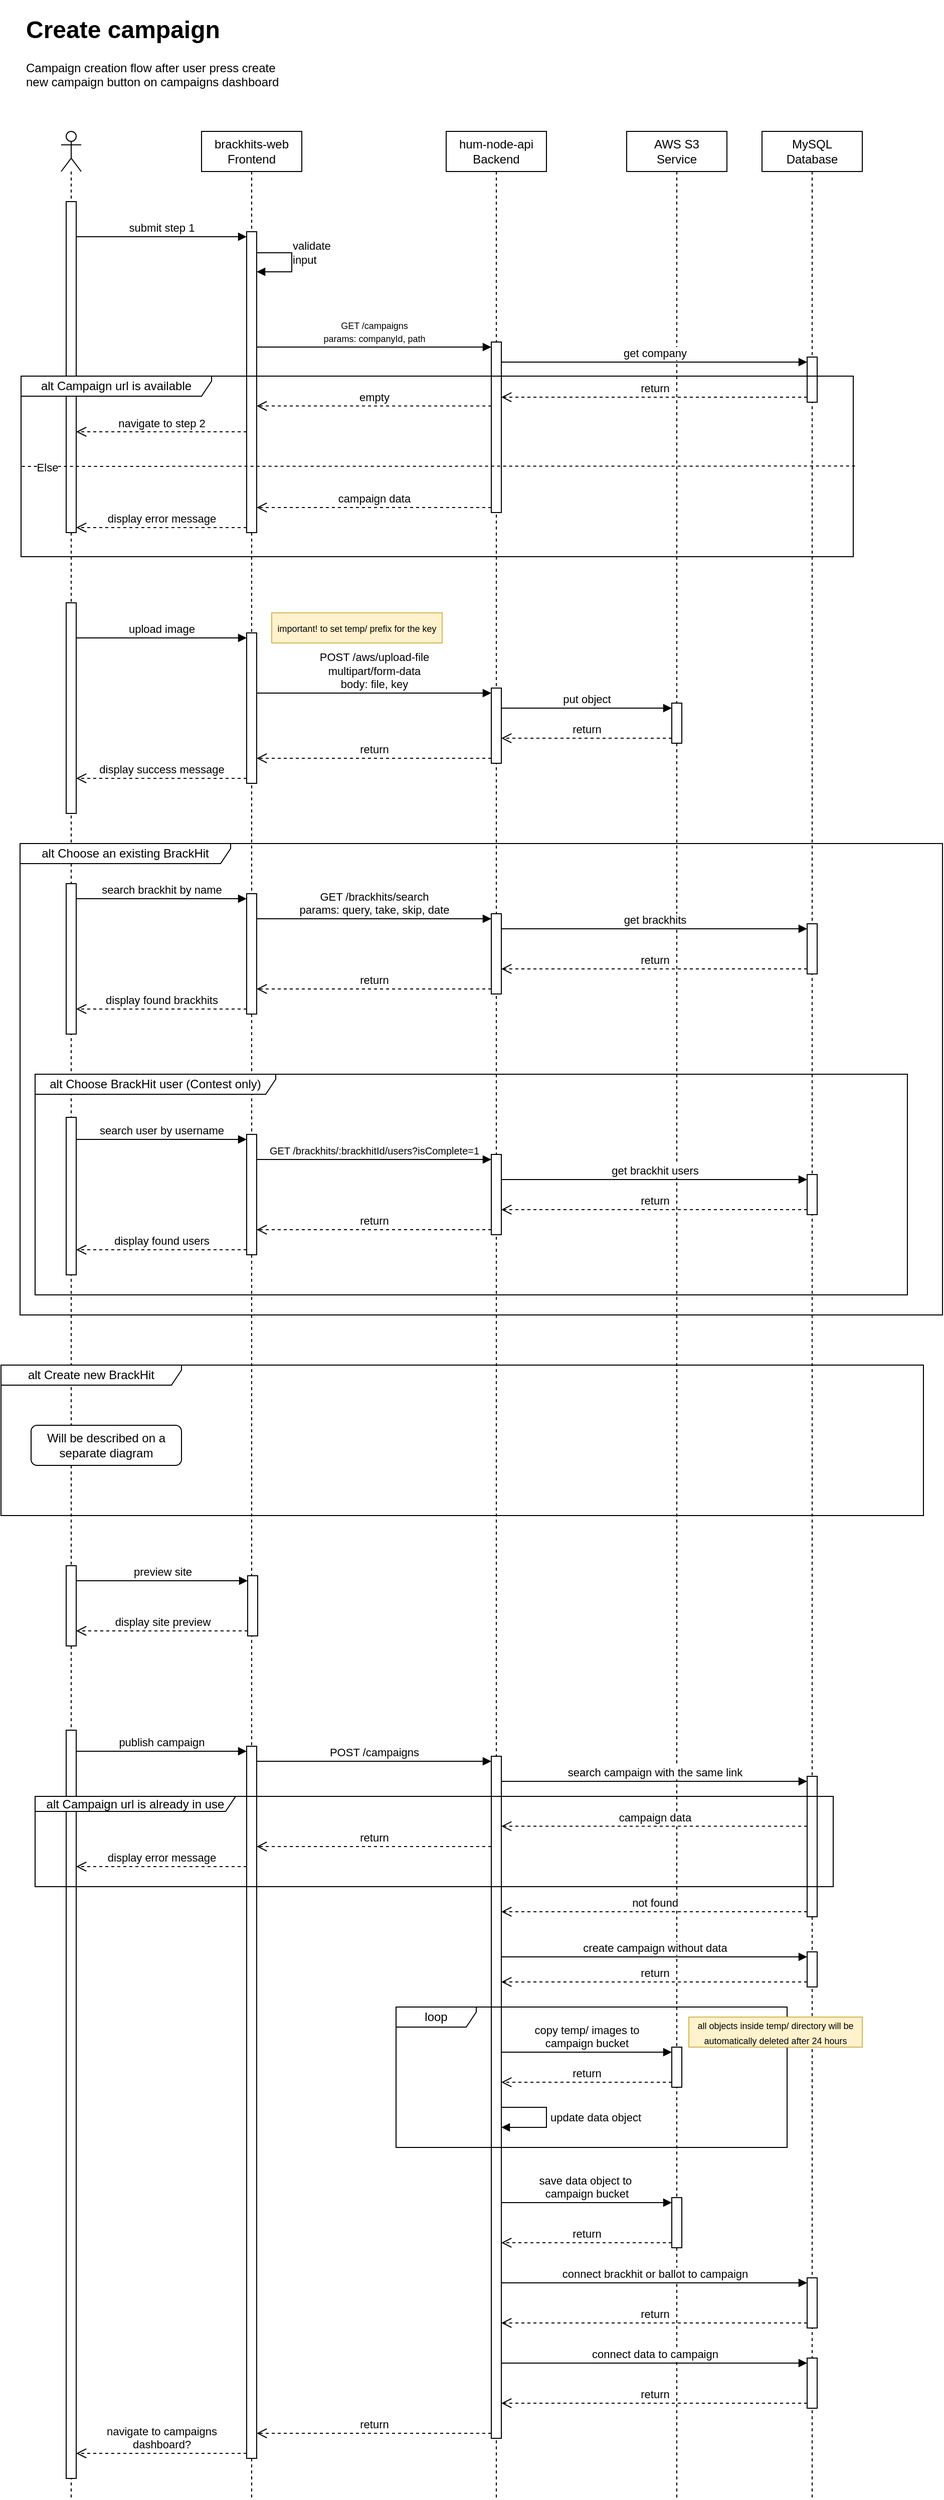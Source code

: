 <mxfile version="22.1.18" type="github">
  <diagram name="Страница — 1" id="2fHAUWZyCdi4XozQJi09">
    <mxGraphModel dx="1486" dy="783" grid="1" gridSize="10" guides="1" tooltips="1" connect="1" arrows="1" fold="1" page="1" pageScale="1" pageWidth="827" pageHeight="1169" math="0" shadow="0">
      <root>
        <mxCell id="0" />
        <mxCell id="1" parent="0" />
        <mxCell id="XQz_W-Sro0mG3QIUP-1Q-1" value="&lt;h1&gt;Create campaign&lt;/h1&gt;&lt;p&gt;Campaign creation flow after user press create new campaign button on campaigns dashboard&lt;/p&gt;" style="text;html=1;strokeColor=none;fillColor=none;spacing=5;spacingTop=-20;whiteSpace=wrap;overflow=hidden;rounded=0;" vertex="1" parent="1">
          <mxGeometry x="40" y="39" width="280" height="100" as="geometry" />
        </mxCell>
        <mxCell id="XQz_W-Sro0mG3QIUP-1Q-3" value="" style="shape=umlLifeline;perimeter=lifelinePerimeter;whiteSpace=wrap;html=1;container=1;dropTarget=0;collapsible=0;recursiveResize=0;outlineConnect=0;portConstraint=eastwest;newEdgeStyle={&quot;curved&quot;:0,&quot;rounded&quot;:0};participant=umlActor;" vertex="1" parent="1">
          <mxGeometry x="80" y="160" width="20" height="2360" as="geometry" />
        </mxCell>
        <mxCell id="XQz_W-Sro0mG3QIUP-1Q-6" value="" style="html=1;points=[[0,0,0,0,5],[0,1,0,0,-5],[1,0,0,0,5],[1,1,0,0,-5]];perimeter=orthogonalPerimeter;outlineConnect=0;targetShapes=umlLifeline;portConstraint=eastwest;newEdgeStyle={&quot;curved&quot;:0,&quot;rounded&quot;:0};" vertex="1" parent="XQz_W-Sro0mG3QIUP-1Q-3">
          <mxGeometry x="5" y="70" width="10" height="330" as="geometry" />
        </mxCell>
        <mxCell id="XQz_W-Sro0mG3QIUP-1Q-23" value="" style="html=1;points=[[0,0,0,0,5],[0,1,0,0,-5],[1,0,0,0,5],[1,1,0,0,-5]];perimeter=orthogonalPerimeter;outlineConnect=0;targetShapes=umlLifeline;portConstraint=eastwest;newEdgeStyle={&quot;curved&quot;:0,&quot;rounded&quot;:0};" vertex="1" parent="XQz_W-Sro0mG3QIUP-1Q-3">
          <mxGeometry x="5" y="470" width="10" height="210" as="geometry" />
        </mxCell>
        <mxCell id="XQz_W-Sro0mG3QIUP-1Q-50" value="" style="html=1;points=[[0,0,0,0,5],[0,1,0,0,-5],[1,0,0,0,5],[1,1,0,0,-5]];perimeter=orthogonalPerimeter;outlineConnect=0;targetShapes=umlLifeline;portConstraint=eastwest;newEdgeStyle={&quot;curved&quot;:0,&quot;rounded&quot;:0};" vertex="1" parent="XQz_W-Sro0mG3QIUP-1Q-3">
          <mxGeometry x="5" y="750" width="10" height="150" as="geometry" />
        </mxCell>
        <mxCell id="XQz_W-Sro0mG3QIUP-1Q-75" value="" style="html=1;points=[[0,0,0,0,5],[0,1,0,0,-5],[1,0,0,0,5],[1,1,0,0,-5]];perimeter=orthogonalPerimeter;outlineConnect=0;targetShapes=umlLifeline;portConstraint=eastwest;newEdgeStyle={&quot;curved&quot;:0,&quot;rounded&quot;:0};" vertex="1" parent="XQz_W-Sro0mG3QIUP-1Q-3">
          <mxGeometry x="5" y="1430" width="10" height="80" as="geometry" />
        </mxCell>
        <mxCell id="XQz_W-Sro0mG3QIUP-1Q-78" value="" style="html=1;points=[[0,0,0,0,5],[0,1,0,0,-5],[1,0,0,0,5],[1,1,0,0,-5]];perimeter=orthogonalPerimeter;outlineConnect=0;targetShapes=umlLifeline;portConstraint=eastwest;newEdgeStyle={&quot;curved&quot;:0,&quot;rounded&quot;:0};" vertex="1" parent="XQz_W-Sro0mG3QIUP-1Q-3">
          <mxGeometry x="5" y="1594" width="10" height="746" as="geometry" />
        </mxCell>
        <mxCell id="XQz_W-Sro0mG3QIUP-1Q-4" value="brackhits-web&lt;br&gt;Frontend" style="shape=umlLifeline;perimeter=lifelinePerimeter;whiteSpace=wrap;html=1;container=1;dropTarget=0;collapsible=0;recursiveResize=0;outlineConnect=0;portConstraint=eastwest;newEdgeStyle={&quot;curved&quot;:0,&quot;rounded&quot;:0};" vertex="1" parent="1">
          <mxGeometry x="220" y="160" width="100" height="2360" as="geometry" />
        </mxCell>
        <mxCell id="XQz_W-Sro0mG3QIUP-1Q-9" value="" style="html=1;points=[[0,0,0,0,5],[0,1,0,0,-5],[1,0,0,0,5],[1,1,0,0,-5]];perimeter=orthogonalPerimeter;outlineConnect=0;targetShapes=umlLifeline;portConstraint=eastwest;newEdgeStyle={&quot;curved&quot;:0,&quot;rounded&quot;:0};" vertex="1" parent="XQz_W-Sro0mG3QIUP-1Q-4">
          <mxGeometry x="45" y="100" width="10" height="300" as="geometry" />
        </mxCell>
        <mxCell id="XQz_W-Sro0mG3QIUP-1Q-13" value="validate&lt;br&gt;input" style="html=1;align=left;spacingLeft=2;endArrow=block;rounded=0;edgeStyle=orthogonalEdgeStyle;curved=0;rounded=0;exitX=0.995;exitY=0.151;exitDx=0;exitDy=0;exitPerimeter=0;" edge="1" target="XQz_W-Sro0mG3QIUP-1Q-9" parent="XQz_W-Sro0mG3QIUP-1Q-4" source="XQz_W-Sro0mG3QIUP-1Q-9">
          <mxGeometry relative="1" as="geometry">
            <mxPoint x="60" y="120" as="sourcePoint" />
            <Array as="points">
              <mxPoint x="90" y="121" />
              <mxPoint x="90" y="140" />
            </Array>
            <mxPoint x="65.0" y="150" as="targetPoint" />
          </mxGeometry>
        </mxCell>
        <mxCell id="XQz_W-Sro0mG3QIUP-1Q-24" value="" style="html=1;points=[[0,0,0,0,5],[0,1,0,0,-5],[1,0,0,0,5],[1,1,0,0,-5]];perimeter=orthogonalPerimeter;outlineConnect=0;targetShapes=umlLifeline;portConstraint=eastwest;newEdgeStyle={&quot;curved&quot;:0,&quot;rounded&quot;:0};" vertex="1" parent="XQz_W-Sro0mG3QIUP-1Q-4">
          <mxGeometry x="45" y="500" width="10" height="150" as="geometry" />
        </mxCell>
        <mxCell id="XQz_W-Sro0mG3QIUP-1Q-47" value="" style="html=1;points=[[0,0,0,0,5],[0,1,0,0,-5],[1,0,0,0,5],[1,1,0,0,-5]];perimeter=orthogonalPerimeter;outlineConnect=0;targetShapes=umlLifeline;portConstraint=eastwest;newEdgeStyle={&quot;curved&quot;:0,&quot;rounded&quot;:0};" vertex="1" parent="XQz_W-Sro0mG3QIUP-1Q-4">
          <mxGeometry x="45" y="760" width="10" height="120" as="geometry" />
        </mxCell>
        <mxCell id="XQz_W-Sro0mG3QIUP-1Q-72" value="" style="html=1;points=[[0,0,0,0,5],[0,1,0,0,-5],[1,0,0,0,5],[1,1,0,0,-5]];perimeter=orthogonalPerimeter;outlineConnect=0;targetShapes=umlLifeline;portConstraint=eastwest;newEdgeStyle={&quot;curved&quot;:0,&quot;rounded&quot;:0};" vertex="1" parent="XQz_W-Sro0mG3QIUP-1Q-4">
          <mxGeometry x="46" y="1440" width="10" height="60" as="geometry" />
        </mxCell>
        <mxCell id="XQz_W-Sro0mG3QIUP-1Q-79" value="" style="html=1;points=[[0,0,0,0,5],[0,1,0,0,-5],[1,0,0,0,5],[1,1,0,0,-5]];perimeter=orthogonalPerimeter;outlineConnect=0;targetShapes=umlLifeline;portConstraint=eastwest;newEdgeStyle={&quot;curved&quot;:0,&quot;rounded&quot;:0};" vertex="1" parent="XQz_W-Sro0mG3QIUP-1Q-4">
          <mxGeometry x="45" y="1610" width="10" height="710" as="geometry" />
        </mxCell>
        <mxCell id="XQz_W-Sro0mG3QIUP-1Q-5" value="hum-node-api&lt;br&gt;Backend" style="shape=umlLifeline;perimeter=lifelinePerimeter;whiteSpace=wrap;html=1;container=1;dropTarget=0;collapsible=0;recursiveResize=0;outlineConnect=0;portConstraint=eastwest;newEdgeStyle={&quot;curved&quot;:0,&quot;rounded&quot;:0};" vertex="1" parent="1">
          <mxGeometry x="464" y="160" width="100" height="2360" as="geometry" />
        </mxCell>
        <mxCell id="XQz_W-Sro0mG3QIUP-1Q-14" value="" style="html=1;points=[[0,0,0,0,5],[0,1,0,0,-5],[1,0,0,0,5],[1,1,0,0,-5]];perimeter=orthogonalPerimeter;outlineConnect=0;targetShapes=umlLifeline;portConstraint=eastwest;newEdgeStyle={&quot;curved&quot;:0,&quot;rounded&quot;:0};" vertex="1" parent="XQz_W-Sro0mG3QIUP-1Q-5">
          <mxGeometry x="45" y="210" width="10" height="170" as="geometry" />
        </mxCell>
        <mxCell id="XQz_W-Sro0mG3QIUP-1Q-27" value="" style="html=1;points=[[0,0,0,0,5],[0,1,0,0,-5],[1,0,0,0,5],[1,1,0,0,-5]];perimeter=orthogonalPerimeter;outlineConnect=0;targetShapes=umlLifeline;portConstraint=eastwest;newEdgeStyle={&quot;curved&quot;:0,&quot;rounded&quot;:0};" vertex="1" parent="XQz_W-Sro0mG3QIUP-1Q-5">
          <mxGeometry x="45" y="555" width="10" height="75" as="geometry" />
        </mxCell>
        <mxCell id="XQz_W-Sro0mG3QIUP-1Q-64" value="" style="html=1;points=[[0,0,0,0,5],[0,1,0,0,-5],[1,0,0,0,5],[1,1,0,0,-5]];perimeter=orthogonalPerimeter;outlineConnect=0;targetShapes=umlLifeline;portConstraint=eastwest;newEdgeStyle={&quot;curved&quot;:0,&quot;rounded&quot;:0};" vertex="1" parent="XQz_W-Sro0mG3QIUP-1Q-5">
          <mxGeometry x="45" y="1020" width="10" height="80" as="geometry" />
        </mxCell>
        <mxCell id="XQz_W-Sro0mG3QIUP-1Q-82" value="" style="html=1;points=[[0,0,0,0,5],[0,1,0,0,-5],[1,0,0,0,5],[1,1,0,0,-5]];perimeter=orthogonalPerimeter;outlineConnect=0;targetShapes=umlLifeline;portConstraint=eastwest;newEdgeStyle={&quot;curved&quot;:0,&quot;rounded&quot;:0};" vertex="1" parent="XQz_W-Sro0mG3QIUP-1Q-5">
          <mxGeometry x="45" y="1620" width="10" height="680" as="geometry" />
        </mxCell>
        <mxCell id="XQz_W-Sro0mG3QIUP-1Q-104" value="update data object" style="html=1;align=left;spacingLeft=2;endArrow=block;rounded=0;edgeStyle=orthogonalEdgeStyle;curved=0;rounded=0;" edge="1" target="XQz_W-Sro0mG3QIUP-1Q-82" parent="XQz_W-Sro0mG3QIUP-1Q-5" source="XQz_W-Sro0mG3QIUP-1Q-82">
          <mxGeometry relative="1" as="geometry">
            <mxPoint x="70" y="1970" as="sourcePoint" />
            <Array as="points">
              <mxPoint x="100" y="1970" />
              <mxPoint x="100" y="1990" />
            </Array>
            <mxPoint x="75" y="2000" as="targetPoint" />
          </mxGeometry>
        </mxCell>
        <mxCell id="XQz_W-Sro0mG3QIUP-1Q-10" value="submit step 1" style="html=1;verticalAlign=bottom;endArrow=block;curved=0;rounded=0;entryX=0;entryY=0;entryDx=0;entryDy=5;" edge="1" target="XQz_W-Sro0mG3QIUP-1Q-9" parent="1" source="XQz_W-Sro0mG3QIUP-1Q-6">
          <mxGeometry relative="1" as="geometry">
            <mxPoint x="195" y="295" as="sourcePoint" />
          </mxGeometry>
        </mxCell>
        <mxCell id="XQz_W-Sro0mG3QIUP-1Q-11" value="display error message" style="html=1;verticalAlign=bottom;endArrow=open;dashed=1;endSize=8;curved=0;rounded=0;exitX=0;exitY=1;exitDx=0;exitDy=-5;" edge="1" source="XQz_W-Sro0mG3QIUP-1Q-9" parent="1" target="XQz_W-Sro0mG3QIUP-1Q-6">
          <mxGeometry relative="1" as="geometry">
            <mxPoint x="195" y="365" as="targetPoint" />
          </mxGeometry>
        </mxCell>
        <mxCell id="XQz_W-Sro0mG3QIUP-1Q-15" value="&lt;font style=&quot;font-size: 9px;&quot;&gt;GET /campaigns&lt;br&gt;params: companyId, path&lt;br&gt;&lt;/font&gt;" style="html=1;verticalAlign=bottom;endArrow=block;curved=0;rounded=0;entryX=0;entryY=0;entryDx=0;entryDy=5;" edge="1" target="XQz_W-Sro0mG3QIUP-1Q-14" parent="1" source="XQz_W-Sro0mG3QIUP-1Q-9">
          <mxGeometry relative="1" as="geometry">
            <mxPoint x="389" y="325" as="sourcePoint" />
          </mxGeometry>
        </mxCell>
        <mxCell id="XQz_W-Sro0mG3QIUP-1Q-16" value="campaign data" style="html=1;verticalAlign=bottom;endArrow=open;dashed=1;endSize=8;curved=0;rounded=0;exitX=0;exitY=1;exitDx=0;exitDy=-5;" edge="1" source="XQz_W-Sro0mG3QIUP-1Q-14" parent="1" target="XQz_W-Sro0mG3QIUP-1Q-9">
          <mxGeometry relative="1" as="geometry">
            <mxPoint x="389" y="395" as="targetPoint" />
          </mxGeometry>
        </mxCell>
        <mxCell id="XQz_W-Sro0mG3QIUP-1Q-19" value="empty" style="html=1;verticalAlign=bottom;endArrow=open;dashed=1;endSize=8;curved=0;rounded=0;exitX=0.008;exitY=0.375;exitDx=0;exitDy=0;exitPerimeter=0;" edge="1" parent="1" source="XQz_W-Sro0mG3QIUP-1Q-14" target="XQz_W-Sro0mG3QIUP-1Q-9">
          <mxGeometry relative="1" as="geometry">
            <mxPoint x="414" y="430" as="sourcePoint" />
            <mxPoint x="329" y="430" as="targetPoint" />
          </mxGeometry>
        </mxCell>
        <mxCell id="XQz_W-Sro0mG3QIUP-1Q-22" value="navigate to step 2" style="html=1;verticalAlign=bottom;endArrow=open;dashed=1;endSize=8;curved=0;rounded=0;exitX=0.005;exitY=0.665;exitDx=0;exitDy=0;exitPerimeter=0;" edge="1" parent="1" source="XQz_W-Sro0mG3QIUP-1Q-9" target="XQz_W-Sro0mG3QIUP-1Q-6">
          <mxGeometry relative="1" as="geometry">
            <mxPoint x="260" y="550" as="sourcePoint" />
            <mxPoint x="180" y="550" as="targetPoint" />
          </mxGeometry>
        </mxCell>
        <mxCell id="XQz_W-Sro0mG3QIUP-1Q-25" value="upload image" style="html=1;verticalAlign=bottom;endArrow=block;curved=0;rounded=0;entryX=0;entryY=0;entryDx=0;entryDy=5;" edge="1" target="XQz_W-Sro0mG3QIUP-1Q-24" parent="1" source="XQz_W-Sro0mG3QIUP-1Q-23">
          <mxGeometry relative="1" as="geometry">
            <mxPoint x="195" y="655" as="sourcePoint" />
          </mxGeometry>
        </mxCell>
        <mxCell id="XQz_W-Sro0mG3QIUP-1Q-26" value="display success message" style="html=1;verticalAlign=bottom;endArrow=open;dashed=1;endSize=8;curved=0;rounded=0;exitX=0;exitY=1;exitDx=0;exitDy=-5;" edge="1" source="XQz_W-Sro0mG3QIUP-1Q-24" parent="1" target="XQz_W-Sro0mG3QIUP-1Q-23">
          <mxGeometry relative="1" as="geometry">
            <mxPoint x="120" y="730" as="targetPoint" />
          </mxGeometry>
        </mxCell>
        <mxCell id="XQz_W-Sro0mG3QIUP-1Q-30" value="&lt;font style=&quot;font-size: 9px;&quot;&gt;important! to set temp/ prefix for the key&lt;/font&gt;" style="text;html=1;strokeColor=#d6b656;fillColor=#fff2cc;align=center;verticalAlign=middle;whiteSpace=wrap;rounded=0;" vertex="1" parent="1">
          <mxGeometry x="290" y="640" width="170" height="30" as="geometry" />
        </mxCell>
        <mxCell id="XQz_W-Sro0mG3QIUP-1Q-29" value="return" style="html=1;verticalAlign=bottom;endArrow=open;dashed=1;endSize=8;curved=0;rounded=0;exitX=0;exitY=1;exitDx=0;exitDy=-5;" edge="1" source="XQz_W-Sro0mG3QIUP-1Q-27" parent="1" target="XQz_W-Sro0mG3QIUP-1Q-24">
          <mxGeometry relative="1" as="geometry">
            <mxPoint x="394" y="755" as="targetPoint" />
          </mxGeometry>
        </mxCell>
        <mxCell id="XQz_W-Sro0mG3QIUP-1Q-28" value="POST /aws/upload-file&lt;br&gt;multipart/form-data&lt;br&gt;body: file, key" style="html=1;verticalAlign=bottom;endArrow=block;curved=0;rounded=0;entryX=0;entryY=0;entryDx=0;entryDy=5;" edge="1" target="XQz_W-Sro0mG3QIUP-1Q-27" parent="1" source="XQz_W-Sro0mG3QIUP-1Q-24">
          <mxGeometry x="-0.002" relative="1" as="geometry">
            <mxPoint x="275" y="685" as="sourcePoint" />
            <mxPoint as="offset" />
          </mxGeometry>
        </mxCell>
        <mxCell id="XQz_W-Sro0mG3QIUP-1Q-31" value="AWS S3&lt;br&gt;Service" style="shape=umlLifeline;perimeter=lifelinePerimeter;whiteSpace=wrap;html=1;container=1;dropTarget=0;collapsible=0;recursiveResize=0;outlineConnect=0;portConstraint=eastwest;newEdgeStyle={&quot;curved&quot;:0,&quot;rounded&quot;:0};" vertex="1" parent="1">
          <mxGeometry x="644" y="160" width="100" height="2360" as="geometry" />
        </mxCell>
        <mxCell id="XQz_W-Sro0mG3QIUP-1Q-42" value="" style="html=1;points=[[0,0,0,0,5],[0,1,0,0,-5],[1,0,0,0,5],[1,1,0,0,-5]];perimeter=orthogonalPerimeter;outlineConnect=0;targetShapes=umlLifeline;portConstraint=eastwest;newEdgeStyle={&quot;curved&quot;:0,&quot;rounded&quot;:0};" vertex="1" parent="XQz_W-Sro0mG3QIUP-1Q-31">
          <mxGeometry x="45" y="570" width="10" height="40" as="geometry" />
        </mxCell>
        <mxCell id="XQz_W-Sro0mG3QIUP-1Q-100" value="" style="html=1;points=[[0,0,0,0,5],[0,1,0,0,-5],[1,0,0,0,5],[1,1,0,0,-5]];perimeter=orthogonalPerimeter;outlineConnect=0;targetShapes=umlLifeline;portConstraint=eastwest;newEdgeStyle={&quot;curved&quot;:0,&quot;rounded&quot;:0};" vertex="1" parent="XQz_W-Sro0mG3QIUP-1Q-31">
          <mxGeometry x="45" y="1910" width="10" height="40" as="geometry" />
        </mxCell>
        <mxCell id="XQz_W-Sro0mG3QIUP-1Q-105" value="" style="html=1;points=[[0,0,0,0,5],[0,1,0,0,-5],[1,0,0,0,5],[1,1,0,0,-5]];perimeter=orthogonalPerimeter;outlineConnect=0;targetShapes=umlLifeline;portConstraint=eastwest;newEdgeStyle={&quot;curved&quot;:0,&quot;rounded&quot;:0};" vertex="1" parent="XQz_W-Sro0mG3QIUP-1Q-31">
          <mxGeometry x="45" y="2060" width="10" height="50" as="geometry" />
        </mxCell>
        <mxCell id="XQz_W-Sro0mG3QIUP-1Q-37" value="MySQL&lt;br&gt;Database" style="shape=umlLifeline;perimeter=lifelinePerimeter;whiteSpace=wrap;html=1;container=1;dropTarget=0;collapsible=0;recursiveResize=0;outlineConnect=0;portConstraint=eastwest;newEdgeStyle={&quot;curved&quot;:0,&quot;rounded&quot;:0};" vertex="1" parent="1">
          <mxGeometry x="779" y="160" width="100" height="2360" as="geometry" />
        </mxCell>
        <mxCell id="XQz_W-Sro0mG3QIUP-1Q-39" value="" style="html=1;points=[[0,0,0,0,5],[0,1,0,0,-5],[1,0,0,0,5],[1,1,0,0,-5]];perimeter=orthogonalPerimeter;outlineConnect=0;targetShapes=umlLifeline;portConstraint=eastwest;newEdgeStyle={&quot;curved&quot;:0,&quot;rounded&quot;:0};" vertex="1" parent="XQz_W-Sro0mG3QIUP-1Q-37">
          <mxGeometry x="45" y="225" width="10" height="45" as="geometry" />
        </mxCell>
        <mxCell id="XQz_W-Sro0mG3QIUP-1Q-67" value="" style="html=1;points=[[0,0,0,0,5],[0,1,0,0,-5],[1,0,0,0,5],[1,1,0,0,-5]];perimeter=orthogonalPerimeter;outlineConnect=0;targetShapes=umlLifeline;portConstraint=eastwest;newEdgeStyle={&quot;curved&quot;:0,&quot;rounded&quot;:0};" vertex="1" parent="XQz_W-Sro0mG3QIUP-1Q-37">
          <mxGeometry x="45" y="1040" width="10" height="40" as="geometry" />
        </mxCell>
        <mxCell id="XQz_W-Sro0mG3QIUP-1Q-68" value="get brackhit users" style="html=1;verticalAlign=bottom;endArrow=block;curved=0;rounded=0;entryX=0;entryY=0;entryDx=0;entryDy=5;" edge="1" target="XQz_W-Sro0mG3QIUP-1Q-67" parent="XQz_W-Sro0mG3QIUP-1Q-37">
          <mxGeometry relative="1" as="geometry">
            <mxPoint x="-260" y="1045" as="sourcePoint" />
          </mxGeometry>
        </mxCell>
        <mxCell id="XQz_W-Sro0mG3QIUP-1Q-88" value="" style="html=1;points=[[0,0,0,0,5],[0,1,0,0,-5],[1,0,0,0,5],[1,1,0,0,-5]];perimeter=orthogonalPerimeter;outlineConnect=0;targetShapes=umlLifeline;portConstraint=eastwest;newEdgeStyle={&quot;curved&quot;:0,&quot;rounded&quot;:0};" vertex="1" parent="XQz_W-Sro0mG3QIUP-1Q-37">
          <mxGeometry x="45" y="1640" width="10" height="140" as="geometry" />
        </mxCell>
        <mxCell id="XQz_W-Sro0mG3QIUP-1Q-96" value="" style="html=1;points=[[0,0,0,0,5],[0,1,0,0,-5],[1,0,0,0,5],[1,1,0,0,-5]];perimeter=orthogonalPerimeter;outlineConnect=0;targetShapes=umlLifeline;portConstraint=eastwest;newEdgeStyle={&quot;curved&quot;:0,&quot;rounded&quot;:0};" vertex="1" parent="XQz_W-Sro0mG3QIUP-1Q-37">
          <mxGeometry x="45" y="1815" width="10" height="35" as="geometry" />
        </mxCell>
        <mxCell id="XQz_W-Sro0mG3QIUP-1Q-110" value="" style="html=1;points=[[0,0,0,0,5],[0,1,0,0,-5],[1,0,0,0,5],[1,1,0,0,-5]];perimeter=orthogonalPerimeter;outlineConnect=0;targetShapes=umlLifeline;portConstraint=eastwest;newEdgeStyle={&quot;curved&quot;:0,&quot;rounded&quot;:0};" vertex="1" parent="XQz_W-Sro0mG3QIUP-1Q-37">
          <mxGeometry x="45" y="2140" width="10" height="50" as="geometry" />
        </mxCell>
        <mxCell id="XQz_W-Sro0mG3QIUP-1Q-113" value="" style="html=1;points=[[0,0,0,0,5],[0,1,0,0,-5],[1,0,0,0,5],[1,1,0,0,-5]];perimeter=orthogonalPerimeter;outlineConnect=0;targetShapes=umlLifeline;portConstraint=eastwest;newEdgeStyle={&quot;curved&quot;:0,&quot;rounded&quot;:0};" vertex="1" parent="XQz_W-Sro0mG3QIUP-1Q-37">
          <mxGeometry x="45" y="2220" width="10" height="50" as="geometry" />
        </mxCell>
        <mxCell id="XQz_W-Sro0mG3QIUP-1Q-56" value="" style="html=1;points=[[0,0,0,0,5],[0,1,0,0,-5],[1,0,0,0,5],[1,1,0,0,-5]];perimeter=orthogonalPerimeter;outlineConnect=0;targetShapes=umlLifeline;portConstraint=eastwest;newEdgeStyle={&quot;curved&quot;:0,&quot;rounded&quot;:0};" vertex="1" parent="XQz_W-Sro0mG3QIUP-1Q-37">
          <mxGeometry x="45" y="790" width="10" height="50" as="geometry" />
        </mxCell>
        <mxCell id="XQz_W-Sro0mG3QIUP-1Q-40" value="get company" style="html=1;verticalAlign=bottom;endArrow=block;curved=0;rounded=0;entryX=0;entryY=0;entryDx=0;entryDy=5;" edge="1" target="XQz_W-Sro0mG3QIUP-1Q-39" parent="1" source="XQz_W-Sro0mG3QIUP-1Q-14">
          <mxGeometry relative="1" as="geometry">
            <mxPoint x="799" y="395" as="sourcePoint" />
          </mxGeometry>
        </mxCell>
        <mxCell id="XQz_W-Sro0mG3QIUP-1Q-41" value="return" style="html=1;verticalAlign=bottom;endArrow=open;dashed=1;endSize=8;curved=0;rounded=0;exitX=0;exitY=1;exitDx=0;exitDy=-5;" edge="1" source="XQz_W-Sro0mG3QIUP-1Q-39" parent="1" target="XQz_W-Sro0mG3QIUP-1Q-14">
          <mxGeometry relative="1" as="geometry">
            <mxPoint x="799" y="465" as="targetPoint" />
          </mxGeometry>
        </mxCell>
        <mxCell id="XQz_W-Sro0mG3QIUP-1Q-43" value="put object" style="html=1;verticalAlign=bottom;endArrow=block;curved=0;rounded=0;entryX=0;entryY=0;entryDx=0;entryDy=5;" edge="1" target="XQz_W-Sro0mG3QIUP-1Q-42" parent="1" source="XQz_W-Sro0mG3QIUP-1Q-27">
          <mxGeometry relative="1" as="geometry">
            <mxPoint x="619" y="735" as="sourcePoint" />
          </mxGeometry>
        </mxCell>
        <mxCell id="XQz_W-Sro0mG3QIUP-1Q-44" value="return" style="html=1;verticalAlign=bottom;endArrow=open;dashed=1;endSize=8;curved=0;rounded=0;exitX=0;exitY=1;exitDx=0;exitDy=-5;" edge="1" source="XQz_W-Sro0mG3QIUP-1Q-42" parent="1" target="XQz_W-Sro0mG3QIUP-1Q-27">
          <mxGeometry relative="1" as="geometry">
            <mxPoint x="619" y="805" as="targetPoint" />
          </mxGeometry>
        </mxCell>
        <mxCell id="XQz_W-Sro0mG3QIUP-1Q-46" value="" style="group" vertex="1" connectable="0" parent="1">
          <mxGeometry x="40" y="404" width="830" height="180" as="geometry" />
        </mxCell>
        <mxCell id="XQz_W-Sro0mG3QIUP-1Q-18" value="alt Campaign url is available" style="shape=umlFrame;whiteSpace=wrap;html=1;pointerEvents=0;width=190;height=20;" vertex="1" parent="XQz_W-Sro0mG3QIUP-1Q-46">
          <mxGeometry width="830" height="180" as="geometry" />
        </mxCell>
        <mxCell id="XQz_W-Sro0mG3QIUP-1Q-20" value="" style="endArrow=none;dashed=1;html=1;rounded=0;entryX=1.002;entryY=0.498;entryDx=0;entryDy=0;entryPerimeter=0;exitX=0.001;exitY=0.5;exitDx=0;exitDy=0;exitPerimeter=0;" edge="1" parent="XQz_W-Sro0mG3QIUP-1Q-46" source="XQz_W-Sro0mG3QIUP-1Q-18" target="XQz_W-Sro0mG3QIUP-1Q-18">
          <mxGeometry width="50" height="50" relative="1" as="geometry">
            <mxPoint x="34.583" y="79.412" as="sourcePoint" />
            <mxPoint x="449.583" y="74.118" as="targetPoint" />
          </mxGeometry>
        </mxCell>
        <mxCell id="XQz_W-Sro0mG3QIUP-1Q-45" value="Else" style="edgeLabel;html=1;align=center;verticalAlign=middle;resizable=0;points=[];" vertex="1" connectable="0" parent="XQz_W-Sro0mG3QIUP-1Q-20">
          <mxGeometry x="-0.952" y="-1" relative="1" as="geometry">
            <mxPoint x="5" as="offset" />
          </mxGeometry>
        </mxCell>
        <mxCell id="XQz_W-Sro0mG3QIUP-1Q-48" value="search brackhit by name" style="html=1;verticalAlign=bottom;endArrow=block;curved=0;rounded=0;entryX=0;entryY=0;entryDx=0;entryDy=5;" edge="1" target="XQz_W-Sro0mG3QIUP-1Q-47" parent="1" source="XQz_W-Sro0mG3QIUP-1Q-50">
          <mxGeometry relative="1" as="geometry">
            <mxPoint x="195" y="925" as="sourcePoint" />
          </mxGeometry>
        </mxCell>
        <mxCell id="XQz_W-Sro0mG3QIUP-1Q-52" value="alt Choose an existing BrackHit" style="shape=umlFrame;whiteSpace=wrap;html=1;pointerEvents=0;width=210;height=20;" vertex="1" parent="1">
          <mxGeometry x="39" y="870" width="920" height="470" as="geometry" />
        </mxCell>
        <mxCell id="XQz_W-Sro0mG3QIUP-1Q-49" value="display found brackhits" style="html=1;verticalAlign=bottom;endArrow=open;dashed=1;endSize=8;curved=0;rounded=0;exitX=0;exitY=1;exitDx=0;exitDy=-5;" edge="1" source="XQz_W-Sro0mG3QIUP-1Q-47" parent="1" target="XQz_W-Sro0mG3QIUP-1Q-50">
          <mxGeometry relative="1" as="geometry">
            <mxPoint x="195" y="995" as="targetPoint" />
          </mxGeometry>
        </mxCell>
        <mxCell id="XQz_W-Sro0mG3QIUP-1Q-53" value="" style="html=1;points=[[0,0,0,0,5],[0,1,0,0,-5],[1,0,0,0,5],[1,1,0,0,-5]];perimeter=orthogonalPerimeter;outlineConnect=0;targetShapes=umlLifeline;portConstraint=eastwest;newEdgeStyle={&quot;curved&quot;:0,&quot;rounded&quot;:0};" vertex="1" parent="1">
          <mxGeometry x="509" y="940" width="10" height="80" as="geometry" />
        </mxCell>
        <mxCell id="XQz_W-Sro0mG3QIUP-1Q-54" value="GET /brackhits/search&lt;br&gt;params: query, take, skip, date" style="html=1;verticalAlign=bottom;endArrow=block;curved=0;rounded=0;entryX=0;entryY=0;entryDx=0;entryDy=5;" edge="1" target="XQz_W-Sro0mG3QIUP-1Q-53" parent="1" source="XQz_W-Sro0mG3QIUP-1Q-47">
          <mxGeometry relative="1" as="geometry">
            <mxPoint x="394" y="945" as="sourcePoint" />
          </mxGeometry>
        </mxCell>
        <mxCell id="XQz_W-Sro0mG3QIUP-1Q-55" value="return" style="html=1;verticalAlign=bottom;endArrow=open;dashed=1;endSize=8;curved=0;rounded=0;exitX=0;exitY=1;exitDx=0;exitDy=-5;" edge="1" source="XQz_W-Sro0mG3QIUP-1Q-53" parent="1" target="XQz_W-Sro0mG3QIUP-1Q-47">
          <mxGeometry relative="1" as="geometry">
            <mxPoint x="394" y="1015" as="targetPoint" />
          </mxGeometry>
        </mxCell>
        <mxCell id="XQz_W-Sro0mG3QIUP-1Q-57" value="get brackhits" style="html=1;verticalAlign=bottom;endArrow=block;curved=0;rounded=0;entryX=0;entryY=0;entryDx=0;entryDy=5;" edge="1" target="XQz_W-Sro0mG3QIUP-1Q-56" parent="1" source="XQz_W-Sro0mG3QIUP-1Q-53">
          <mxGeometry relative="1" as="geometry">
            <mxPoint x="799" y="955" as="sourcePoint" />
          </mxGeometry>
        </mxCell>
        <mxCell id="XQz_W-Sro0mG3QIUP-1Q-58" value="return" style="html=1;verticalAlign=bottom;endArrow=open;dashed=1;endSize=8;curved=0;rounded=0;exitX=0;exitY=1;exitDx=0;exitDy=-5;" edge="1" source="XQz_W-Sro0mG3QIUP-1Q-56" parent="1" target="XQz_W-Sro0mG3QIUP-1Q-53">
          <mxGeometry relative="1" as="geometry">
            <mxPoint x="799" y="1025" as="targetPoint" />
          </mxGeometry>
        </mxCell>
        <mxCell id="XQz_W-Sro0mG3QIUP-1Q-59" value="alt Choose BrackHit user (Contest only)" style="shape=umlFrame;whiteSpace=wrap;html=1;pointerEvents=0;width=240;height=20;" vertex="1" parent="1">
          <mxGeometry x="54" y="1100" width="870" height="220" as="geometry" />
        </mxCell>
        <mxCell id="XQz_W-Sro0mG3QIUP-1Q-60" value="" style="html=1;points=[[0,0,0,0,5],[0,1,0,0,-5],[1,0,0,0,5],[1,1,0,0,-5]];perimeter=orthogonalPerimeter;outlineConnect=0;targetShapes=umlLifeline;portConstraint=eastwest;newEdgeStyle={&quot;curved&quot;:0,&quot;rounded&quot;:0};" vertex="1" parent="1">
          <mxGeometry x="85" y="1143" width="10" height="157" as="geometry" />
        </mxCell>
        <mxCell id="XQz_W-Sro0mG3QIUP-1Q-61" value="" style="html=1;points=[[0,0,0,0,5],[0,1,0,0,-5],[1,0,0,0,5],[1,1,0,0,-5]];perimeter=orthogonalPerimeter;outlineConnect=0;targetShapes=umlLifeline;portConstraint=eastwest;newEdgeStyle={&quot;curved&quot;:0,&quot;rounded&quot;:0};" vertex="1" parent="1">
          <mxGeometry x="265" y="1160" width="10" height="120" as="geometry" />
        </mxCell>
        <mxCell id="XQz_W-Sro0mG3QIUP-1Q-62" value="search user by username" style="html=1;verticalAlign=bottom;endArrow=block;curved=0;rounded=0;entryX=0;entryY=0;entryDx=0;entryDy=5;" edge="1" target="XQz_W-Sro0mG3QIUP-1Q-61" parent="1" source="XQz_W-Sro0mG3QIUP-1Q-60">
          <mxGeometry relative="1" as="geometry">
            <mxPoint x="195" y="1165" as="sourcePoint" />
            <mxPoint as="offset" />
          </mxGeometry>
        </mxCell>
        <mxCell id="XQz_W-Sro0mG3QIUP-1Q-63" value="display found users" style="html=1;verticalAlign=bottom;endArrow=open;dashed=1;endSize=8;curved=0;rounded=0;exitX=0;exitY=1;exitDx=0;exitDy=-5;" edge="1" source="XQz_W-Sro0mG3QIUP-1Q-61" parent="1" target="XQz_W-Sro0mG3QIUP-1Q-60">
          <mxGeometry relative="1" as="geometry">
            <mxPoint x="195" y="1235" as="targetPoint" />
          </mxGeometry>
        </mxCell>
        <mxCell id="XQz_W-Sro0mG3QIUP-1Q-65" value="&lt;font style=&quot;font-size: 10px;&quot;&gt;GET /brackhits/:brackhitId/users?isComplete=1&lt;/font&gt;" style="html=1;verticalAlign=bottom;endArrow=block;curved=0;rounded=0;entryX=0;entryY=0;entryDx=0;entryDy=5;" edge="1" target="XQz_W-Sro0mG3QIUP-1Q-64" parent="1" source="XQz_W-Sro0mG3QIUP-1Q-61">
          <mxGeometry relative="1" as="geometry">
            <mxPoint x="394" y="1185" as="sourcePoint" />
          </mxGeometry>
        </mxCell>
        <mxCell id="XQz_W-Sro0mG3QIUP-1Q-66" value="return" style="html=1;verticalAlign=bottom;endArrow=open;dashed=1;endSize=8;curved=0;rounded=0;exitX=0;exitY=1;exitDx=0;exitDy=-5;" edge="1" source="XQz_W-Sro0mG3QIUP-1Q-64" parent="1" target="XQz_W-Sro0mG3QIUP-1Q-61">
          <mxGeometry relative="1" as="geometry">
            <mxPoint x="394" y="1255" as="targetPoint" />
          </mxGeometry>
        </mxCell>
        <mxCell id="XQz_W-Sro0mG3QIUP-1Q-69" value="return" style="html=1;verticalAlign=bottom;endArrow=open;dashed=1;endSize=8;curved=0;rounded=0;exitX=0;exitY=1;exitDx=0;exitDy=-5;" edge="1" source="XQz_W-Sro0mG3QIUP-1Q-67" parent="1" target="XQz_W-Sro0mG3QIUP-1Q-64">
          <mxGeometry relative="1" as="geometry">
            <mxPoint x="799" y="1275" as="targetPoint" />
          </mxGeometry>
        </mxCell>
        <mxCell id="XQz_W-Sro0mG3QIUP-1Q-70" value="alt Create new BrackHit" style="shape=umlFrame;whiteSpace=wrap;html=1;pointerEvents=0;width=180;height=20;" vertex="1" parent="1">
          <mxGeometry x="20" y="1390" width="920" height="150" as="geometry" />
        </mxCell>
        <mxCell id="XQz_W-Sro0mG3QIUP-1Q-71" value="Will be described on a separate diagram" style="rounded=1;whiteSpace=wrap;html=1;" vertex="1" parent="1">
          <mxGeometry x="50" y="1450" width="150" height="40" as="geometry" />
        </mxCell>
        <mxCell id="XQz_W-Sro0mG3QIUP-1Q-73" value="preview site" style="html=1;verticalAlign=bottom;endArrow=block;curved=0;rounded=0;entryX=0;entryY=0;entryDx=0;entryDy=5;" edge="1" target="XQz_W-Sro0mG3QIUP-1Q-72" parent="1" source="XQz_W-Sro0mG3QIUP-1Q-75">
          <mxGeometry relative="1" as="geometry">
            <mxPoint x="196" y="1605" as="sourcePoint" />
          </mxGeometry>
        </mxCell>
        <mxCell id="XQz_W-Sro0mG3QIUP-1Q-74" value="display site preview" style="html=1;verticalAlign=bottom;endArrow=open;dashed=1;endSize=8;curved=0;rounded=0;exitX=0;exitY=1;exitDx=0;exitDy=-5;" edge="1" source="XQz_W-Sro0mG3QIUP-1Q-72" parent="1" target="XQz_W-Sro0mG3QIUP-1Q-75">
          <mxGeometry relative="1" as="geometry">
            <mxPoint x="196" y="1675" as="targetPoint" />
          </mxGeometry>
        </mxCell>
        <mxCell id="XQz_W-Sro0mG3QIUP-1Q-80" value="publish campaign" style="html=1;verticalAlign=bottom;endArrow=block;curved=0;rounded=0;entryX=0;entryY=0;entryDx=0;entryDy=5;" edge="1" target="XQz_W-Sro0mG3QIUP-1Q-79" parent="1" source="XQz_W-Sro0mG3QIUP-1Q-78">
          <mxGeometry relative="1" as="geometry">
            <mxPoint x="195" y="1775" as="sourcePoint" />
          </mxGeometry>
        </mxCell>
        <mxCell id="XQz_W-Sro0mG3QIUP-1Q-81" value="navigate to campaigns&lt;br&gt;dashboard?" style="html=1;verticalAlign=bottom;endArrow=open;dashed=1;endSize=8;curved=0;rounded=0;exitX=0;exitY=1;exitDx=0;exitDy=-5;" edge="1" source="XQz_W-Sro0mG3QIUP-1Q-79" parent="1" target="XQz_W-Sro0mG3QIUP-1Q-78">
          <mxGeometry relative="1" as="geometry">
            <mxPoint x="195" y="1845" as="targetPoint" />
          </mxGeometry>
        </mxCell>
        <mxCell id="XQz_W-Sro0mG3QIUP-1Q-83" value="POST /campaigns" style="html=1;verticalAlign=bottom;endArrow=block;curved=0;rounded=0;entryX=0;entryY=0;entryDx=0;entryDy=5;" edge="1" target="XQz_W-Sro0mG3QIUP-1Q-82" parent="1" source="XQz_W-Sro0mG3QIUP-1Q-79">
          <mxGeometry relative="1" as="geometry">
            <mxPoint x="439" y="1785" as="sourcePoint" />
          </mxGeometry>
        </mxCell>
        <mxCell id="XQz_W-Sro0mG3QIUP-1Q-84" value="return" style="html=1;verticalAlign=bottom;endArrow=open;dashed=1;endSize=8;curved=0;rounded=0;exitX=0;exitY=1;exitDx=0;exitDy=-5;" edge="1" source="XQz_W-Sro0mG3QIUP-1Q-82" parent="1" target="XQz_W-Sro0mG3QIUP-1Q-79">
          <mxGeometry relative="1" as="geometry">
            <mxPoint x="439" y="1855" as="targetPoint" />
          </mxGeometry>
        </mxCell>
        <mxCell id="XQz_W-Sro0mG3QIUP-1Q-87" value="alt Campaign url is already in use" style="shape=umlFrame;whiteSpace=wrap;html=1;pointerEvents=0;width=200;height=15;" vertex="1" parent="1">
          <mxGeometry x="54" y="1820" width="796" height="90" as="geometry" />
        </mxCell>
        <mxCell id="XQz_W-Sro0mG3QIUP-1Q-89" value="search campaign with the same link" style="html=1;verticalAlign=bottom;endArrow=block;curved=0;rounded=0;entryX=0;entryY=0;entryDx=0;entryDy=5;" edge="1" target="XQz_W-Sro0mG3QIUP-1Q-88" parent="1" source="XQz_W-Sro0mG3QIUP-1Q-82">
          <mxGeometry relative="1" as="geometry">
            <mxPoint x="754" y="1835" as="sourcePoint" />
          </mxGeometry>
        </mxCell>
        <mxCell id="XQz_W-Sro0mG3QIUP-1Q-90" value="not found" style="html=1;verticalAlign=bottom;endArrow=open;dashed=1;endSize=8;curved=0;rounded=0;exitX=0;exitY=1;exitDx=0;exitDy=-5;" edge="1" source="XQz_W-Sro0mG3QIUP-1Q-88" parent="1" target="XQz_W-Sro0mG3QIUP-1Q-82">
          <mxGeometry relative="1" as="geometry">
            <mxPoint x="754" y="1905" as="targetPoint" />
          </mxGeometry>
        </mxCell>
        <mxCell id="XQz_W-Sro0mG3QIUP-1Q-93" value="campaign data" style="html=1;verticalAlign=bottom;endArrow=open;dashed=1;endSize=8;curved=0;rounded=0;" edge="1" parent="1">
          <mxGeometry relative="1" as="geometry">
            <mxPoint x="824" y="1849.7" as="sourcePoint" />
            <mxPoint x="519" y="1849.7" as="targetPoint" />
          </mxGeometry>
        </mxCell>
        <mxCell id="XQz_W-Sro0mG3QIUP-1Q-94" value="return" style="html=1;verticalAlign=bottom;endArrow=open;dashed=1;endSize=8;curved=0;rounded=0;" edge="1" parent="1">
          <mxGeometry relative="1" as="geometry">
            <mxPoint x="509" y="1870" as="sourcePoint" />
            <mxPoint x="275.0" y="1870" as="targetPoint" />
          </mxGeometry>
        </mxCell>
        <mxCell id="XQz_W-Sro0mG3QIUP-1Q-95" value="display error message" style="html=1;verticalAlign=bottom;endArrow=open;dashed=1;endSize=8;curved=0;rounded=0;" edge="1" parent="1" target="XQz_W-Sro0mG3QIUP-1Q-78">
          <mxGeometry relative="1" as="geometry">
            <mxPoint x="265" y="1890" as="sourcePoint" />
            <mxPoint x="185" y="1890" as="targetPoint" />
          </mxGeometry>
        </mxCell>
        <mxCell id="XQz_W-Sro0mG3QIUP-1Q-97" value="create campaign without data" style="html=1;verticalAlign=bottom;endArrow=block;curved=0;rounded=0;entryX=0;entryY=0;entryDx=0;entryDy=5;" edge="1" target="XQz_W-Sro0mG3QIUP-1Q-96" parent="1" source="XQz_W-Sro0mG3QIUP-1Q-82">
          <mxGeometry relative="1" as="geometry">
            <mxPoint x="754" y="1980" as="sourcePoint" />
          </mxGeometry>
        </mxCell>
        <mxCell id="XQz_W-Sro0mG3QIUP-1Q-98" value="return" style="html=1;verticalAlign=bottom;endArrow=open;dashed=1;endSize=8;curved=0;rounded=0;exitX=0;exitY=1;exitDx=0;exitDy=-5;" edge="1" source="XQz_W-Sro0mG3QIUP-1Q-96" parent="1" target="XQz_W-Sro0mG3QIUP-1Q-82">
          <mxGeometry relative="1" as="geometry">
            <mxPoint x="754" y="2050" as="targetPoint" />
          </mxGeometry>
        </mxCell>
        <mxCell id="XQz_W-Sro0mG3QIUP-1Q-99" value="loop" style="shape=umlFrame;whiteSpace=wrap;html=1;pointerEvents=0;width=80;height=20;" vertex="1" parent="1">
          <mxGeometry x="414" y="2030" width="390" height="140" as="geometry" />
        </mxCell>
        <mxCell id="XQz_W-Sro0mG3QIUP-1Q-101" value="copy temp/ images to&lt;br&gt;campaign bucket" style="html=1;verticalAlign=bottom;endArrow=block;curved=0;rounded=0;entryX=0;entryY=0;entryDx=0;entryDy=5;" edge="1" target="XQz_W-Sro0mG3QIUP-1Q-100" parent="1" source="XQz_W-Sro0mG3QIUP-1Q-82">
          <mxGeometry relative="1" as="geometry">
            <mxPoint x="619" y="2065" as="sourcePoint" />
          </mxGeometry>
        </mxCell>
        <mxCell id="XQz_W-Sro0mG3QIUP-1Q-102" value="return" style="html=1;verticalAlign=bottom;endArrow=open;dashed=1;endSize=8;curved=0;rounded=0;exitX=0;exitY=1;exitDx=0;exitDy=-5;" edge="1" source="XQz_W-Sro0mG3QIUP-1Q-100" parent="1" target="XQz_W-Sro0mG3QIUP-1Q-82">
          <mxGeometry relative="1" as="geometry">
            <mxPoint x="619" y="2135" as="targetPoint" />
          </mxGeometry>
        </mxCell>
        <mxCell id="XQz_W-Sro0mG3QIUP-1Q-108" value="&lt;font style=&quot;font-size: 9px;&quot;&gt;all objects inside temp/ directory will be automatically deleted after 24 hours&lt;/font&gt;" style="text;html=1;strokeColor=#d6b656;fillColor=#fff2cc;align=center;verticalAlign=middle;whiteSpace=wrap;rounded=0;" vertex="1" parent="1">
          <mxGeometry x="706" y="2040" width="173" height="30" as="geometry" />
        </mxCell>
        <mxCell id="XQz_W-Sro0mG3QIUP-1Q-106" value="save data object to&amp;nbsp;&lt;br&gt;campaign bucket" style="html=1;verticalAlign=bottom;endArrow=block;curved=0;rounded=0;entryX=0;entryY=0;entryDx=0;entryDy=5;" edge="1" target="XQz_W-Sro0mG3QIUP-1Q-105" parent="1" source="XQz_W-Sro0mG3QIUP-1Q-82">
          <mxGeometry relative="1" as="geometry">
            <mxPoint x="619" y="2225" as="sourcePoint" />
          </mxGeometry>
        </mxCell>
        <mxCell id="XQz_W-Sro0mG3QIUP-1Q-107" value="return" style="html=1;verticalAlign=bottom;endArrow=open;dashed=1;endSize=8;curved=0;rounded=0;exitX=0;exitY=1;exitDx=0;exitDy=-5;" edge="1" source="XQz_W-Sro0mG3QIUP-1Q-105" parent="1" target="XQz_W-Sro0mG3QIUP-1Q-82">
          <mxGeometry relative="1" as="geometry">
            <mxPoint x="619" y="2295" as="targetPoint" />
          </mxGeometry>
        </mxCell>
        <mxCell id="XQz_W-Sro0mG3QIUP-1Q-111" value="connect brackhit or ballot to campaign" style="html=1;verticalAlign=bottom;endArrow=block;curved=0;rounded=0;entryX=0;entryY=0;entryDx=0;entryDy=5;" edge="1" target="XQz_W-Sro0mG3QIUP-1Q-110" parent="1" source="XQz_W-Sro0mG3QIUP-1Q-82">
          <mxGeometry relative="1" as="geometry">
            <mxPoint x="754" y="2305" as="sourcePoint" />
          </mxGeometry>
        </mxCell>
        <mxCell id="XQz_W-Sro0mG3QIUP-1Q-112" value="return" style="html=1;verticalAlign=bottom;endArrow=open;dashed=1;endSize=8;curved=0;rounded=0;exitX=0;exitY=1;exitDx=0;exitDy=-5;" edge="1" source="XQz_W-Sro0mG3QIUP-1Q-110" parent="1" target="XQz_W-Sro0mG3QIUP-1Q-82">
          <mxGeometry relative="1" as="geometry">
            <mxPoint x="754" y="2375" as="targetPoint" />
          </mxGeometry>
        </mxCell>
        <mxCell id="XQz_W-Sro0mG3QIUP-1Q-114" value="connect data to campaign" style="html=1;verticalAlign=bottom;endArrow=block;curved=0;rounded=0;entryX=0;entryY=0;entryDx=0;entryDy=5;" edge="1" target="XQz_W-Sro0mG3QIUP-1Q-113" parent="1" source="XQz_W-Sro0mG3QIUP-1Q-82">
          <mxGeometry relative="1" as="geometry">
            <mxPoint x="754" y="2375" as="sourcePoint" />
          </mxGeometry>
        </mxCell>
        <mxCell id="XQz_W-Sro0mG3QIUP-1Q-115" value="return" style="html=1;verticalAlign=bottom;endArrow=open;dashed=1;endSize=8;curved=0;rounded=0;exitX=0;exitY=1;exitDx=0;exitDy=-5;" edge="1" source="XQz_W-Sro0mG3QIUP-1Q-113" parent="1" target="XQz_W-Sro0mG3QIUP-1Q-82">
          <mxGeometry relative="1" as="geometry">
            <mxPoint x="754" y="2445" as="targetPoint" />
          </mxGeometry>
        </mxCell>
      </root>
    </mxGraphModel>
  </diagram>
</mxfile>
